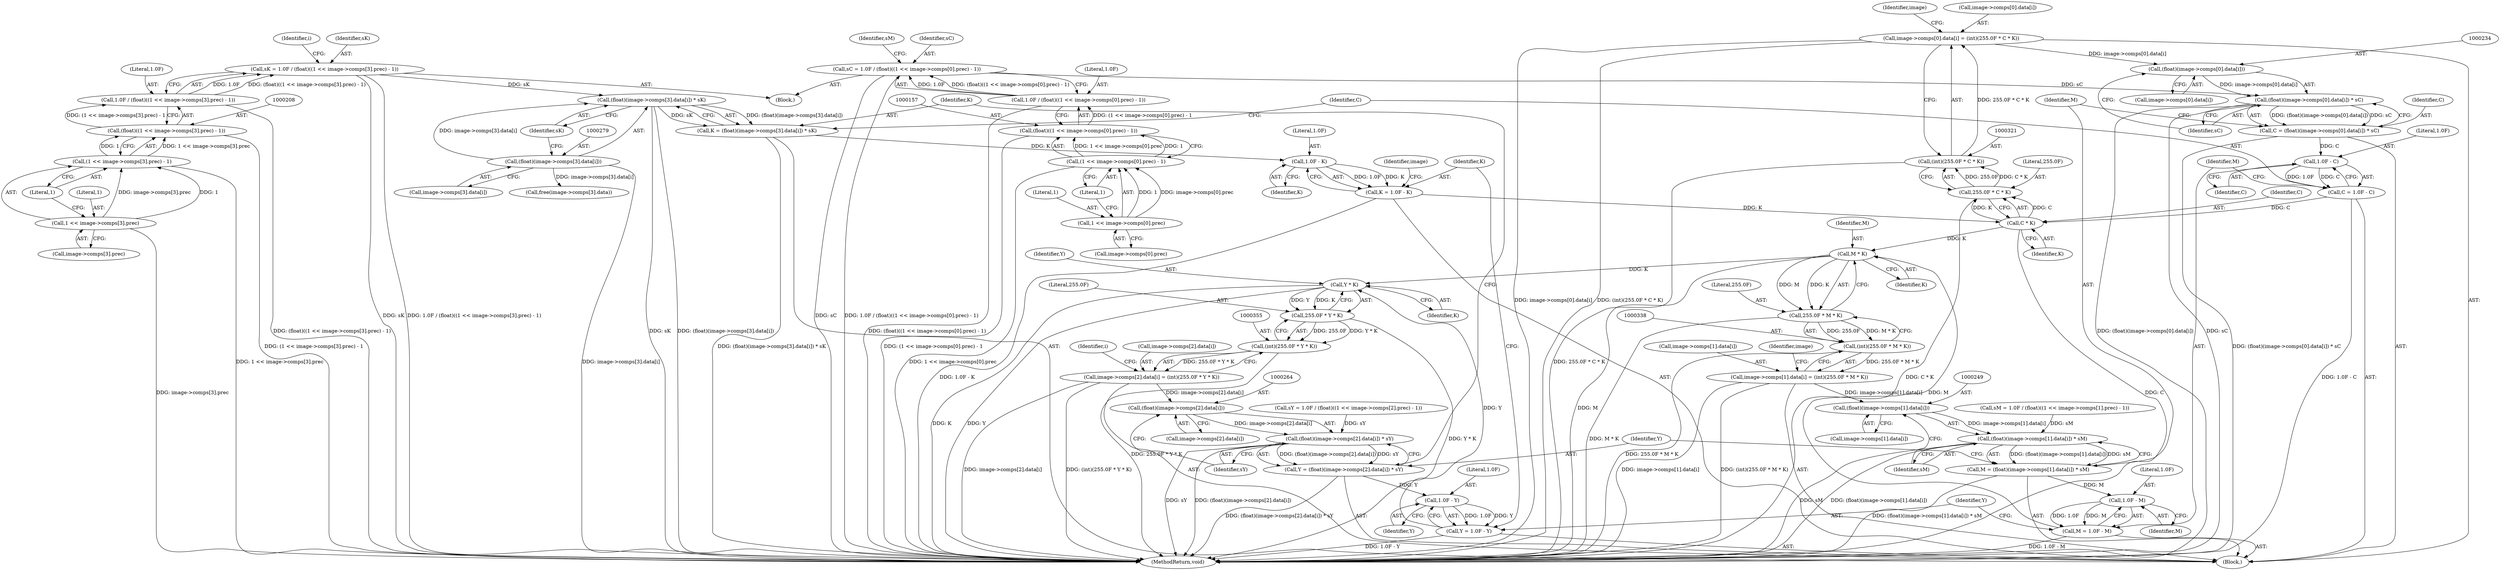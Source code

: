digraph "0_openjpeg_162f6199c0cd3ec1c6c6dc65e41b2faab92b2d91@pointer" {
"1000310" [label="(Call,image->comps[0].data[i] = (int)(255.0F * C * K))"];
"1000320" [label="(Call,(int)(255.0F * C * K))"];
"1000322" [label="(Call,255.0F * C * K)"];
"1000324" [label="(Call,C * K)"];
"1000290" [label="(Call,C = 1.0F - C)"];
"1000292" [label="(Call,1.0F - C)"];
"1000230" [label="(Call,C = (float)(image->comps[0].data[i]) * sC)"];
"1000232" [label="(Call,(float)(image->comps[0].data[i]) * sC)"];
"1000233" [label="(Call,(float)(image->comps[0].data[i]))"];
"1000310" [label="(Call,image->comps[0].data[i] = (int)(255.0F * C * K))"];
"1000152" [label="(Call,sC = 1.0F / (float)((1 << image->comps[0].prec) - 1))"];
"1000154" [label="(Call,1.0F / (float)((1 << image->comps[0].prec) - 1))"];
"1000156" [label="(Call,(float)((1 << image->comps[0].prec) - 1))"];
"1000158" [label="(Call,(1 << image->comps[0].prec) - 1)"];
"1000159" [label="(Call,1 << image->comps[0].prec)"];
"1000305" [label="(Call,K = 1.0F - K)"];
"1000307" [label="(Call,1.0F - K)"];
"1000275" [label="(Call,K = (float)(image->comps[3].data[i]) * sK)"];
"1000277" [label="(Call,(float)(image->comps[3].data[i]) * sK)"];
"1000278" [label="(Call,(float)(image->comps[3].data[i]))"];
"1000203" [label="(Call,sK = 1.0F / (float)((1 << image->comps[3].prec) - 1))"];
"1000205" [label="(Call,1.0F / (float)((1 << image->comps[3].prec) - 1))"];
"1000207" [label="(Call,(float)((1 << image->comps[3].prec) - 1))"];
"1000209" [label="(Call,(1 << image->comps[3].prec) - 1)"];
"1000210" [label="(Call,1 << image->comps[3].prec)"];
"1000341" [label="(Call,M * K)"];
"1000339" [label="(Call,255.0F * M * K)"];
"1000337" [label="(Call,(int)(255.0F * M * K))"];
"1000327" [label="(Call,image->comps[1].data[i] = (int)(255.0F * M * K))"];
"1000248" [label="(Call,(float)(image->comps[1].data[i]))"];
"1000247" [label="(Call,(float)(image->comps[1].data[i]) * sM)"];
"1000245" [label="(Call,M = (float)(image->comps[1].data[i]) * sM)"];
"1000297" [label="(Call,1.0F - M)"];
"1000295" [label="(Call,M = 1.0F - M)"];
"1000358" [label="(Call,Y * K)"];
"1000356" [label="(Call,255.0F * Y * K)"];
"1000354" [label="(Call,(int)(255.0F * Y * K))"];
"1000344" [label="(Call,image->comps[2].data[i] = (int)(255.0F * Y * K))"];
"1000263" [label="(Call,(float)(image->comps[2].data[i]))"];
"1000262" [label="(Call,(float)(image->comps[2].data[i]) * sY)"];
"1000260" [label="(Call,Y = (float)(image->comps[2].data[i]) * sY)"];
"1000302" [label="(Call,1.0F - Y)"];
"1000300" [label="(Call,Y = 1.0F - Y)"];
"1000204" [label="(Identifier,sK)"];
"1000275" [label="(Call,K = (float)(image->comps[3].data[i]) * sK)"];
"1000359" [label="(Identifier,Y)"];
"1000277" [label="(Call,(float)(image->comps[3].data[i]) * sK)"];
"1000203" [label="(Call,sK = 1.0F / (float)((1 << image->comps[3].prec) - 1))"];
"1000357" [label="(Literal,255.0F)"];
"1000250" [label="(Call,image->comps[1].data[i])"];
"1000302" [label="(Call,1.0F - Y)"];
"1000233" [label="(Call,(float)(image->comps[0].data[i]))"];
"1000301" [label="(Identifier,Y)"];
"1000332" [label="(Identifier,image)"];
"1000260" [label="(Call,Y = (float)(image->comps[2].data[i]) * sY)"];
"1000298" [label="(Literal,1.0F)"];
"1000297" [label="(Call,1.0F - M)"];
"1000109" [label="(Block,)"];
"1000325" [label="(Identifier,C)"];
"1000308" [label="(Literal,1.0F)"];
"1000246" [label="(Identifier,M)"];
"1000322" [label="(Call,255.0F * C * K)"];
"1000222" [label="(Identifier,i)"];
"1000339" [label="(Call,255.0F * M * K)"];
"1000209" [label="(Call,(1 << image->comps[3].prec) - 1)"];
"1000361" [label="(Call,free(image->comps[3].data))"];
"1000299" [label="(Identifier,M)"];
"1000265" [label="(Call,image->comps[2].data[i])"];
"1000168" [label="(Literal,1)"];
"1000324" [label="(Call,C * K)"];
"1000152" [label="(Call,sC = 1.0F / (float)((1 << image->comps[0].prec) - 1))"];
"1000212" [label="(Call,image->comps[3].prec)"];
"1000230" [label="(Call,C = (float)(image->comps[0].data[i]) * sC)"];
"1000159" [label="(Call,1 << image->comps[0].prec)"];
"1000261" [label="(Identifier,Y)"];
"1000327" [label="(Call,image->comps[1].data[i] = (int)(255.0F * M * K))"];
"1000341" [label="(Call,M * K)"];
"1000229" [label="(Block,)"];
"1000345" [label="(Call,image->comps[2].data[i])"];
"1000259" [label="(Identifier,sM)"];
"1000235" [label="(Call,image->comps[0].data[i])"];
"1000323" [label="(Literal,255.0F)"];
"1000326" [label="(Identifier,K)"];
"1000306" [label="(Identifier,K)"];
"1000245" [label="(Call,M = (float)(image->comps[1].data[i]) * sM)"];
"1000228" [label="(Identifier,i)"];
"1000153" [label="(Identifier,sC)"];
"1000300" [label="(Call,Y = 1.0F - Y)"];
"1000303" [label="(Literal,1.0F)"];
"1000232" [label="(Call,(float)(image->comps[0].data[i]) * sC)"];
"1000154" [label="(Call,1.0F / (float)((1 << image->comps[0].prec) - 1))"];
"1000448" [label="(MethodReturn,void)"];
"1000305" [label="(Call,K = 1.0F - K)"];
"1000169" [label="(Call,sM = 1.0F / (float)((1 << image->comps[1].prec) - 1))"];
"1000263" [label="(Call,(float)(image->comps[2].data[i]))"];
"1000161" [label="(Call,image->comps[0].prec)"];
"1000291" [label="(Identifier,C)"];
"1000186" [label="(Call,sY = 1.0F / (float)((1 << image->comps[2].prec) - 1))"];
"1000309" [label="(Identifier,K)"];
"1000343" [label="(Identifier,K)"];
"1000342" [label="(Identifier,M)"];
"1000155" [label="(Literal,1.0F)"];
"1000337" [label="(Call,(int)(255.0F * M * K))"];
"1000292" [label="(Call,1.0F - C)"];
"1000315" [label="(Identifier,image)"];
"1000211" [label="(Literal,1)"];
"1000344" [label="(Call,image->comps[2].data[i] = (int)(255.0F * Y * K))"];
"1000248" [label="(Call,(float)(image->comps[1].data[i]))"];
"1000244" [label="(Identifier,sC)"];
"1000170" [label="(Identifier,sM)"];
"1000290" [label="(Call,C = 1.0F - C)"];
"1000158" [label="(Call,(1 << image->comps[0].prec) - 1)"];
"1000349" [label="(Identifier,image)"];
"1000293" [label="(Literal,1.0F)"];
"1000304" [label="(Identifier,Y)"];
"1000207" [label="(Call,(float)((1 << image->comps[3].prec) - 1))"];
"1000276" [label="(Identifier,K)"];
"1000320" [label="(Call,(int)(255.0F * C * K))"];
"1000262" [label="(Call,(float)(image->comps[2].data[i]) * sY)"];
"1000294" [label="(Identifier,C)"];
"1000289" [label="(Identifier,sK)"];
"1000156" [label="(Call,(float)((1 << image->comps[0].prec) - 1))"];
"1000280" [label="(Call,image->comps[3].data[i])"];
"1000210" [label="(Call,1 << image->comps[3].prec)"];
"1000295" [label="(Call,M = 1.0F - M)"];
"1000296" [label="(Identifier,M)"];
"1000247" [label="(Call,(float)(image->comps[1].data[i]) * sM)"];
"1000354" [label="(Call,(int)(255.0F * Y * K))"];
"1000219" [label="(Literal,1)"];
"1000311" [label="(Call,image->comps[0].data[i])"];
"1000205" [label="(Call,1.0F / (float)((1 << image->comps[3].prec) - 1))"];
"1000328" [label="(Call,image->comps[1].data[i])"];
"1000356" [label="(Call,255.0F * Y * K)"];
"1000358" [label="(Call,Y * K)"];
"1000231" [label="(Identifier,C)"];
"1000206" [label="(Literal,1.0F)"];
"1000340" [label="(Literal,255.0F)"];
"1000360" [label="(Identifier,K)"];
"1000278" [label="(Call,(float)(image->comps[3].data[i]))"];
"1000160" [label="(Literal,1)"];
"1000307" [label="(Call,1.0F - K)"];
"1000274" [label="(Identifier,sY)"];
"1000310" [label="(Call,image->comps[0].data[i] = (int)(255.0F * C * K))"];
"1000310" -> "1000229"  [label="AST: "];
"1000310" -> "1000320"  [label="CFG: "];
"1000311" -> "1000310"  [label="AST: "];
"1000320" -> "1000310"  [label="AST: "];
"1000332" -> "1000310"  [label="CFG: "];
"1000310" -> "1000448"  [label="DDG: image->comps[0].data[i]"];
"1000310" -> "1000448"  [label="DDG: (int)(255.0F * C * K)"];
"1000310" -> "1000233"  [label="DDG: image->comps[0].data[i]"];
"1000320" -> "1000310"  [label="DDG: 255.0F * C * K"];
"1000320" -> "1000322"  [label="CFG: "];
"1000321" -> "1000320"  [label="AST: "];
"1000322" -> "1000320"  [label="AST: "];
"1000320" -> "1000448"  [label="DDG: 255.0F * C * K"];
"1000322" -> "1000320"  [label="DDG: 255.0F"];
"1000322" -> "1000320"  [label="DDG: C * K"];
"1000322" -> "1000324"  [label="CFG: "];
"1000323" -> "1000322"  [label="AST: "];
"1000324" -> "1000322"  [label="AST: "];
"1000322" -> "1000448"  [label="DDG: C * K"];
"1000324" -> "1000322"  [label="DDG: C"];
"1000324" -> "1000322"  [label="DDG: K"];
"1000324" -> "1000326"  [label="CFG: "];
"1000325" -> "1000324"  [label="AST: "];
"1000326" -> "1000324"  [label="AST: "];
"1000324" -> "1000448"  [label="DDG: C"];
"1000290" -> "1000324"  [label="DDG: C"];
"1000305" -> "1000324"  [label="DDG: K"];
"1000324" -> "1000341"  [label="DDG: K"];
"1000290" -> "1000229"  [label="AST: "];
"1000290" -> "1000292"  [label="CFG: "];
"1000291" -> "1000290"  [label="AST: "];
"1000292" -> "1000290"  [label="AST: "];
"1000296" -> "1000290"  [label="CFG: "];
"1000290" -> "1000448"  [label="DDG: 1.0F - C"];
"1000292" -> "1000290"  [label="DDG: 1.0F"];
"1000292" -> "1000290"  [label="DDG: C"];
"1000292" -> "1000294"  [label="CFG: "];
"1000293" -> "1000292"  [label="AST: "];
"1000294" -> "1000292"  [label="AST: "];
"1000230" -> "1000292"  [label="DDG: C"];
"1000230" -> "1000229"  [label="AST: "];
"1000230" -> "1000232"  [label="CFG: "];
"1000231" -> "1000230"  [label="AST: "];
"1000232" -> "1000230"  [label="AST: "];
"1000246" -> "1000230"  [label="CFG: "];
"1000230" -> "1000448"  [label="DDG: (float)(image->comps[0].data[i]) * sC"];
"1000232" -> "1000230"  [label="DDG: (float)(image->comps[0].data[i])"];
"1000232" -> "1000230"  [label="DDG: sC"];
"1000232" -> "1000244"  [label="CFG: "];
"1000233" -> "1000232"  [label="AST: "];
"1000244" -> "1000232"  [label="AST: "];
"1000232" -> "1000448"  [label="DDG: (float)(image->comps[0].data[i])"];
"1000232" -> "1000448"  [label="DDG: sC"];
"1000233" -> "1000232"  [label="DDG: image->comps[0].data[i]"];
"1000152" -> "1000232"  [label="DDG: sC"];
"1000233" -> "1000235"  [label="CFG: "];
"1000234" -> "1000233"  [label="AST: "];
"1000235" -> "1000233"  [label="AST: "];
"1000244" -> "1000233"  [label="CFG: "];
"1000152" -> "1000109"  [label="AST: "];
"1000152" -> "1000154"  [label="CFG: "];
"1000153" -> "1000152"  [label="AST: "];
"1000154" -> "1000152"  [label="AST: "];
"1000170" -> "1000152"  [label="CFG: "];
"1000152" -> "1000448"  [label="DDG: sC"];
"1000152" -> "1000448"  [label="DDG: 1.0F / (float)((1 << image->comps[0].prec) - 1)"];
"1000154" -> "1000152"  [label="DDG: 1.0F"];
"1000154" -> "1000152"  [label="DDG: (float)((1 << image->comps[0].prec) - 1)"];
"1000154" -> "1000156"  [label="CFG: "];
"1000155" -> "1000154"  [label="AST: "];
"1000156" -> "1000154"  [label="AST: "];
"1000154" -> "1000448"  [label="DDG: (float)((1 << image->comps[0].prec) - 1)"];
"1000156" -> "1000154"  [label="DDG: (1 << image->comps[0].prec) - 1"];
"1000156" -> "1000158"  [label="CFG: "];
"1000157" -> "1000156"  [label="AST: "];
"1000158" -> "1000156"  [label="AST: "];
"1000156" -> "1000448"  [label="DDG: (1 << image->comps[0].prec) - 1"];
"1000158" -> "1000156"  [label="DDG: 1 << image->comps[0].prec"];
"1000158" -> "1000156"  [label="DDG: 1"];
"1000158" -> "1000168"  [label="CFG: "];
"1000159" -> "1000158"  [label="AST: "];
"1000168" -> "1000158"  [label="AST: "];
"1000158" -> "1000448"  [label="DDG: 1 << image->comps[0].prec"];
"1000159" -> "1000158"  [label="DDG: 1"];
"1000159" -> "1000158"  [label="DDG: image->comps[0].prec"];
"1000159" -> "1000161"  [label="CFG: "];
"1000160" -> "1000159"  [label="AST: "];
"1000161" -> "1000159"  [label="AST: "];
"1000168" -> "1000159"  [label="CFG: "];
"1000305" -> "1000229"  [label="AST: "];
"1000305" -> "1000307"  [label="CFG: "];
"1000306" -> "1000305"  [label="AST: "];
"1000307" -> "1000305"  [label="AST: "];
"1000315" -> "1000305"  [label="CFG: "];
"1000305" -> "1000448"  [label="DDG: 1.0F - K"];
"1000307" -> "1000305"  [label="DDG: 1.0F"];
"1000307" -> "1000305"  [label="DDG: K"];
"1000307" -> "1000309"  [label="CFG: "];
"1000308" -> "1000307"  [label="AST: "];
"1000309" -> "1000307"  [label="AST: "];
"1000275" -> "1000307"  [label="DDG: K"];
"1000275" -> "1000229"  [label="AST: "];
"1000275" -> "1000277"  [label="CFG: "];
"1000276" -> "1000275"  [label="AST: "];
"1000277" -> "1000275"  [label="AST: "];
"1000291" -> "1000275"  [label="CFG: "];
"1000275" -> "1000448"  [label="DDG: (float)(image->comps[3].data[i]) * sK"];
"1000277" -> "1000275"  [label="DDG: (float)(image->comps[3].data[i])"];
"1000277" -> "1000275"  [label="DDG: sK"];
"1000277" -> "1000289"  [label="CFG: "];
"1000278" -> "1000277"  [label="AST: "];
"1000289" -> "1000277"  [label="AST: "];
"1000277" -> "1000448"  [label="DDG: sK"];
"1000277" -> "1000448"  [label="DDG: (float)(image->comps[3].data[i])"];
"1000278" -> "1000277"  [label="DDG: image->comps[3].data[i]"];
"1000203" -> "1000277"  [label="DDG: sK"];
"1000278" -> "1000280"  [label="CFG: "];
"1000279" -> "1000278"  [label="AST: "];
"1000280" -> "1000278"  [label="AST: "];
"1000289" -> "1000278"  [label="CFG: "];
"1000278" -> "1000448"  [label="DDG: image->comps[3].data[i]"];
"1000278" -> "1000361"  [label="DDG: image->comps[3].data[i]"];
"1000203" -> "1000109"  [label="AST: "];
"1000203" -> "1000205"  [label="CFG: "];
"1000204" -> "1000203"  [label="AST: "];
"1000205" -> "1000203"  [label="AST: "];
"1000222" -> "1000203"  [label="CFG: "];
"1000203" -> "1000448"  [label="DDG: 1.0F / (float)((1 << image->comps[3].prec) - 1)"];
"1000203" -> "1000448"  [label="DDG: sK"];
"1000205" -> "1000203"  [label="DDG: 1.0F"];
"1000205" -> "1000203"  [label="DDG: (float)((1 << image->comps[3].prec) - 1)"];
"1000205" -> "1000207"  [label="CFG: "];
"1000206" -> "1000205"  [label="AST: "];
"1000207" -> "1000205"  [label="AST: "];
"1000205" -> "1000448"  [label="DDG: (float)((1 << image->comps[3].prec) - 1)"];
"1000207" -> "1000205"  [label="DDG: (1 << image->comps[3].prec) - 1"];
"1000207" -> "1000209"  [label="CFG: "];
"1000208" -> "1000207"  [label="AST: "];
"1000209" -> "1000207"  [label="AST: "];
"1000207" -> "1000448"  [label="DDG: (1 << image->comps[3].prec) - 1"];
"1000209" -> "1000207"  [label="DDG: 1 << image->comps[3].prec"];
"1000209" -> "1000207"  [label="DDG: 1"];
"1000209" -> "1000219"  [label="CFG: "];
"1000210" -> "1000209"  [label="AST: "];
"1000219" -> "1000209"  [label="AST: "];
"1000209" -> "1000448"  [label="DDG: 1 << image->comps[3].prec"];
"1000210" -> "1000209"  [label="DDG: 1"];
"1000210" -> "1000209"  [label="DDG: image->comps[3].prec"];
"1000210" -> "1000212"  [label="CFG: "];
"1000211" -> "1000210"  [label="AST: "];
"1000212" -> "1000210"  [label="AST: "];
"1000219" -> "1000210"  [label="CFG: "];
"1000210" -> "1000448"  [label="DDG: image->comps[3].prec"];
"1000341" -> "1000339"  [label="AST: "];
"1000341" -> "1000343"  [label="CFG: "];
"1000342" -> "1000341"  [label="AST: "];
"1000343" -> "1000341"  [label="AST: "];
"1000339" -> "1000341"  [label="CFG: "];
"1000341" -> "1000448"  [label="DDG: M"];
"1000341" -> "1000339"  [label="DDG: M"];
"1000341" -> "1000339"  [label="DDG: K"];
"1000295" -> "1000341"  [label="DDG: M"];
"1000341" -> "1000358"  [label="DDG: K"];
"1000339" -> "1000337"  [label="AST: "];
"1000340" -> "1000339"  [label="AST: "];
"1000337" -> "1000339"  [label="CFG: "];
"1000339" -> "1000448"  [label="DDG: M * K"];
"1000339" -> "1000337"  [label="DDG: 255.0F"];
"1000339" -> "1000337"  [label="DDG: M * K"];
"1000337" -> "1000327"  [label="AST: "];
"1000338" -> "1000337"  [label="AST: "];
"1000327" -> "1000337"  [label="CFG: "];
"1000337" -> "1000448"  [label="DDG: 255.0F * M * K"];
"1000337" -> "1000327"  [label="DDG: 255.0F * M * K"];
"1000327" -> "1000229"  [label="AST: "];
"1000328" -> "1000327"  [label="AST: "];
"1000349" -> "1000327"  [label="CFG: "];
"1000327" -> "1000448"  [label="DDG: image->comps[1].data[i]"];
"1000327" -> "1000448"  [label="DDG: (int)(255.0F * M * K)"];
"1000327" -> "1000248"  [label="DDG: image->comps[1].data[i]"];
"1000248" -> "1000247"  [label="AST: "];
"1000248" -> "1000250"  [label="CFG: "];
"1000249" -> "1000248"  [label="AST: "];
"1000250" -> "1000248"  [label="AST: "];
"1000259" -> "1000248"  [label="CFG: "];
"1000248" -> "1000247"  [label="DDG: image->comps[1].data[i]"];
"1000247" -> "1000245"  [label="AST: "];
"1000247" -> "1000259"  [label="CFG: "];
"1000259" -> "1000247"  [label="AST: "];
"1000245" -> "1000247"  [label="CFG: "];
"1000247" -> "1000448"  [label="DDG: sM"];
"1000247" -> "1000448"  [label="DDG: (float)(image->comps[1].data[i])"];
"1000247" -> "1000245"  [label="DDG: (float)(image->comps[1].data[i])"];
"1000247" -> "1000245"  [label="DDG: sM"];
"1000169" -> "1000247"  [label="DDG: sM"];
"1000245" -> "1000229"  [label="AST: "];
"1000246" -> "1000245"  [label="AST: "];
"1000261" -> "1000245"  [label="CFG: "];
"1000245" -> "1000448"  [label="DDG: (float)(image->comps[1].data[i]) * sM"];
"1000245" -> "1000297"  [label="DDG: M"];
"1000297" -> "1000295"  [label="AST: "];
"1000297" -> "1000299"  [label="CFG: "];
"1000298" -> "1000297"  [label="AST: "];
"1000299" -> "1000297"  [label="AST: "];
"1000295" -> "1000297"  [label="CFG: "];
"1000297" -> "1000295"  [label="DDG: 1.0F"];
"1000297" -> "1000295"  [label="DDG: M"];
"1000295" -> "1000229"  [label="AST: "];
"1000296" -> "1000295"  [label="AST: "];
"1000301" -> "1000295"  [label="CFG: "];
"1000295" -> "1000448"  [label="DDG: 1.0F - M"];
"1000358" -> "1000356"  [label="AST: "];
"1000358" -> "1000360"  [label="CFG: "];
"1000359" -> "1000358"  [label="AST: "];
"1000360" -> "1000358"  [label="AST: "];
"1000356" -> "1000358"  [label="CFG: "];
"1000358" -> "1000448"  [label="DDG: K"];
"1000358" -> "1000448"  [label="DDG: Y"];
"1000358" -> "1000356"  [label="DDG: Y"];
"1000358" -> "1000356"  [label="DDG: K"];
"1000300" -> "1000358"  [label="DDG: Y"];
"1000356" -> "1000354"  [label="AST: "];
"1000357" -> "1000356"  [label="AST: "];
"1000354" -> "1000356"  [label="CFG: "];
"1000356" -> "1000448"  [label="DDG: Y * K"];
"1000356" -> "1000354"  [label="DDG: 255.0F"];
"1000356" -> "1000354"  [label="DDG: Y * K"];
"1000354" -> "1000344"  [label="AST: "];
"1000355" -> "1000354"  [label="AST: "];
"1000344" -> "1000354"  [label="CFG: "];
"1000354" -> "1000448"  [label="DDG: 255.0F * Y * K"];
"1000354" -> "1000344"  [label="DDG: 255.0F * Y * K"];
"1000344" -> "1000229"  [label="AST: "];
"1000345" -> "1000344"  [label="AST: "];
"1000228" -> "1000344"  [label="CFG: "];
"1000344" -> "1000448"  [label="DDG: image->comps[2].data[i]"];
"1000344" -> "1000448"  [label="DDG: (int)(255.0F * Y * K)"];
"1000344" -> "1000263"  [label="DDG: image->comps[2].data[i]"];
"1000263" -> "1000262"  [label="AST: "];
"1000263" -> "1000265"  [label="CFG: "];
"1000264" -> "1000263"  [label="AST: "];
"1000265" -> "1000263"  [label="AST: "];
"1000274" -> "1000263"  [label="CFG: "];
"1000263" -> "1000262"  [label="DDG: image->comps[2].data[i]"];
"1000262" -> "1000260"  [label="AST: "];
"1000262" -> "1000274"  [label="CFG: "];
"1000274" -> "1000262"  [label="AST: "];
"1000260" -> "1000262"  [label="CFG: "];
"1000262" -> "1000448"  [label="DDG: sY"];
"1000262" -> "1000448"  [label="DDG: (float)(image->comps[2].data[i])"];
"1000262" -> "1000260"  [label="DDG: (float)(image->comps[2].data[i])"];
"1000262" -> "1000260"  [label="DDG: sY"];
"1000186" -> "1000262"  [label="DDG: sY"];
"1000260" -> "1000229"  [label="AST: "];
"1000261" -> "1000260"  [label="AST: "];
"1000276" -> "1000260"  [label="CFG: "];
"1000260" -> "1000448"  [label="DDG: (float)(image->comps[2].data[i]) * sY"];
"1000260" -> "1000302"  [label="DDG: Y"];
"1000302" -> "1000300"  [label="AST: "];
"1000302" -> "1000304"  [label="CFG: "];
"1000303" -> "1000302"  [label="AST: "];
"1000304" -> "1000302"  [label="AST: "];
"1000300" -> "1000302"  [label="CFG: "];
"1000302" -> "1000300"  [label="DDG: 1.0F"];
"1000302" -> "1000300"  [label="DDG: Y"];
"1000300" -> "1000229"  [label="AST: "];
"1000301" -> "1000300"  [label="AST: "];
"1000306" -> "1000300"  [label="CFG: "];
"1000300" -> "1000448"  [label="DDG: 1.0F - Y"];
}
